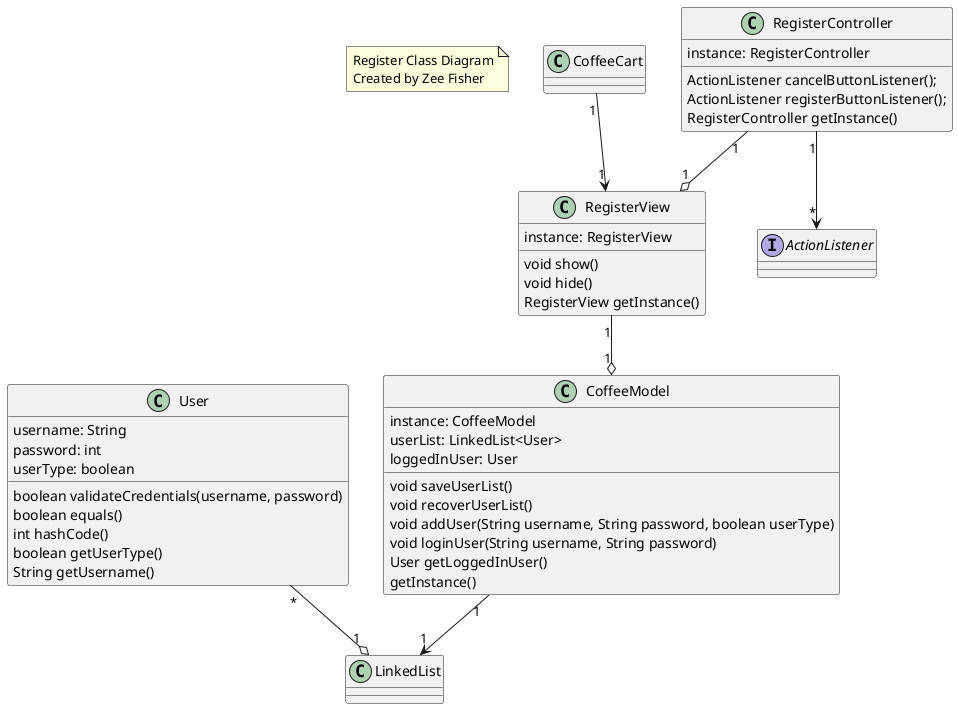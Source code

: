 @startuml

note as owner
Register Class Diagram
Created by Zee Fisher
end note

class User {
	username: String
	password: int
	userType: boolean
	boolean validateCredentials(username, password)
	boolean equals() 
	int hashCode()
	boolean getUserType()
	String getUsername()
}

class CoffeeModel {
	instance: CoffeeModel
	userList: LinkedList<User>
	loggedInUser: User
	void saveUserList()
	void recoverUserList()
	void addUser(String username, String password, boolean userType)	
	void loginUser(String username, String password)
	User getLoggedInUser()
	getInstance()
}

class RegisterView {
	instance: RegisterView
	void show()
	void hide()
	RegisterView getInstance()
}

class RegisterController {
	instance: RegisterController
	ActionListener cancelButtonListener();
	ActionListener registerButtonListener();
	RegisterController getInstance()
}

interface ActionListener

class LinkedList

CoffeeCart "1" --> "1" RegisterView
CoffeeModel "1" --> "1" LinkedList
User "*" --o "1" LinkedList
RegisterController "1" --o "1" RegisterView
RegisterController "1" --> "*" ActionListener
RegisterView "1" --o "1" CoffeeModel 

@enduml

